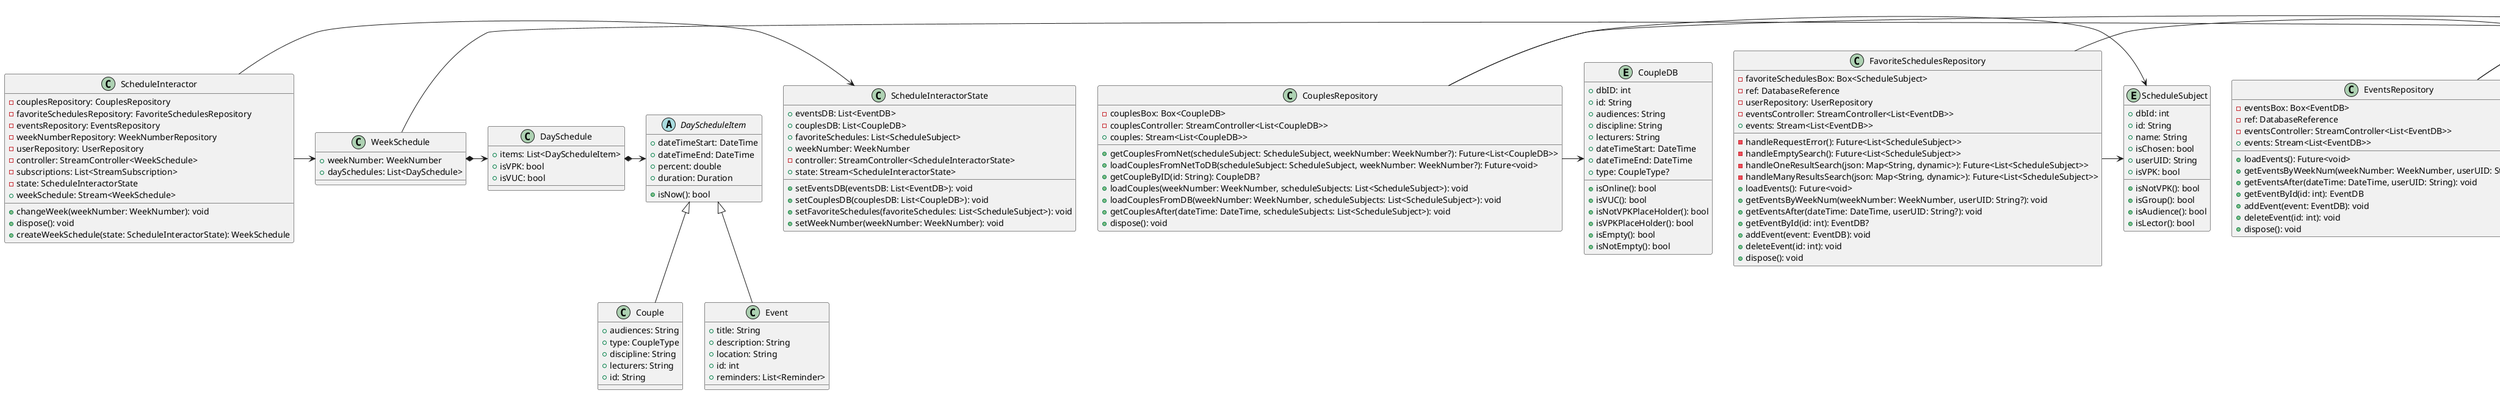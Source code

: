@startuml

class WeekNumber {
  +id: int
  +calendarWeekNumber: int
  +studyWeekNumber: int?
  +weekStartDate: DateTime
  +plus(weekCount: int): WeekNumber
}

abstract class DayScheduleItem {
  +dateTimeStart: DateTime
  +dateTimeEnd: DateTime
  +isNow(): bool
  +percent: double
  +duration: Duration
}

class Couple {
  +audiences: String
  +type: CoupleType
  +discipline: String
  +lecturers: String
  +id: String
}

class Event {
  +title: String
  +description: String
  +location: String
  +id: int
  +reminders: List<Reminder>
}

class DaySchedule {
  +items: List<DayScheduleItem>
  +isVPK: bool
  +isVUC: bool
}

class WeekSchedule {
  +weekNumber: WeekNumber
  +daySchedules: List<DaySchedule>
}

class ScheduleInteractor {
  -couplesRepository: CouplesRepository
  -favoriteSchedulesRepository: FavoriteSchedulesRepository
  -eventsRepository: EventsRepository
  -weekNumberRepository: WeekNumberRepository
  -userRepository: UserRepository
  -controller: StreamController<WeekSchedule>
  -subscriptions: List<StreamSubscription>
  -state: ScheduleInteractorState
  +weekSchedule: Stream<WeekSchedule>
  +changeWeek(weekNumber: WeekNumber): void
  +dispose(): void
  +createWeekSchedule(state: ScheduleInteractorState): WeekSchedule
}

class ScheduleInteractorState {
  +eventsDB: List<EventDB>
  +couplesDB: List<CoupleDB>
  +favoriteSchedules: List<ScheduleSubject>
  +weekNumber: WeekNumber
  -controller: StreamController<ScheduleInteractorState>
  +state: Stream<ScheduleInteractorState>
  +setEventsDB(eventsDB: List<EventDB>): void
  +setCouplesDB(couplesDB: List<CoupleDB>): void
  +setFavoriteSchedules(favoriteSchedules: List<ScheduleSubject>): void
  +setWeekNumber(weekNumber: WeekNumber): void
}

class CouplesRepository {
  -couplesBox: Box<CoupleDB>
  -couplesController: StreamController<List<CoupleDB>>
  +couples: Stream<List<CoupleDB>>
  +getCouplesFromNet(scheduleSubject: ScheduleSubject, weekNumber: WeekNumber?): Future<List<CoupleDB>>
  +loadCouplesFromNetToDB(scheduleSubject: ScheduleSubject, weekNumber: WeekNumber?): Future<void>
  +getCoupleByID(id: String): CoupleDB?
  +loadCouples(weekNumber: WeekNumber, scheduleSubjects: List<ScheduleSubject>): void
  +loadCouplesFromDB(weekNumber: WeekNumber, scheduleSubjects: List<ScheduleSubject>): void
  +getCouplesAfter(dateTime: DateTime, scheduleSubjects: List<ScheduleSubject>): void
  +dispose(): void
}

entity ScheduleSubject {
  +dbId: int
  +id: String
  +name: String
  +isChosen: bool
  +userUID: String
  +isVPK: bool
  +isNotVPK(): bool
  +isGroup(): bool
  +isAudience(): bool
  +isLector(): bool
}

entity CoupleDB {
  +dbID: int
  +id: String
  +audiences: String
  +discipline: String
  +lecturers: String
  +dateTimeStart: DateTime
  +dateTimeEnd: DateTime
  +type: CoupleType?
  +isOnline(): bool
  +isVUC(): bool
  +isNotVPKPlaceHolder(): bool
  +isVPKPlaceHolder(): bool
  +isEmpty(): bool
  +isNotEmpty(): bool
}

class EventsRepository {
  -eventsBox: Box<EventDB>
  -ref: DatabaseReference
  -eventsController: StreamController<List<EventDB>>
  +events: Stream<List<EventDB>>
  +loadEvents(): Future<void>
  +getEventsByWeekNum(weekNumber: WeekNumber, userUID: String): void
  +getEventsAfter(dateTime: DateTime, userUID: String): void
  +getEventById(id: int): EventDB
  +addEvent(event: EventDB): void
  +deleteEvent(id: int): void
  +dispose(): void
}

class EventDB {
  +id: int
  +title: String
  +description: String
  +dateTimeStart: DateTime
  +dateTimeEnd: DateTime
  +location: String
  +userUID: String
}

class FavoriteSchedulesRepository {
  -favoriteSchedulesBox: Box<ScheduleSubject>
  -handleRequestError(): Future<List<ScheduleSubject>>
  -handleEmptySearch(): Future<List<ScheduleSubject>>
  -handleOneResultSearch(json: Map<String, dynamic>): Future<List<ScheduleSubject>>
  -handleManyResultsSearch(json: Map<String, dynamic>): Future<List<ScheduleSubject>>
  -ref: DatabaseReference
  -userRepository: UserRepository
  -eventsController: StreamController<List<EventDB>>
  +events: Stream<List<EventDB>>
  +loadEvents(): Future<void>
  +getEventsByWeekNum(weekNumber: WeekNumber, userUID: String?): void
  +getEventsAfter(dateTime: DateTime, userUID: String?): void
  +getEventById(id: int): EventDB?
  +addEvent(event: EventDB): void
  +deleteEvent(id: int): void
  +dispose(): void
}

class WeekNumberRepository {
  -weekNumberBox: Box<WeekNumber>
  +add(weekNumber: WeekNumber): int
  +getCurrentWeekNumber(): WeekNumber?
  +getAll(): List<WeekNumber>
}

class UserRepository {
  +isLogin: bool
  +uid: String?
}

ScheduleInteractor -> ScheduleInteractorState
ScheduleInteractor -> WeekSchedule

WeekSchedule *-> DaySchedule
WeekSchedule -> WeekNumber

DaySchedule *-> DayScheduleItem

DayScheduleItem <|-- Couple
DayScheduleItem <|-- Event

CouplesRepository -> CoupleDB
CouplesRepository -> ScheduleSubject
CouplesRepository -> WeekNumber

EventsRepository -> EventDB
EventsRepository -> WeekNumber
EventsRepository -> UserRepository

FavoriteSchedulesRepository -> ScheduleSubject
FavoriteSchedulesRepository -> UserRepository

@enduml